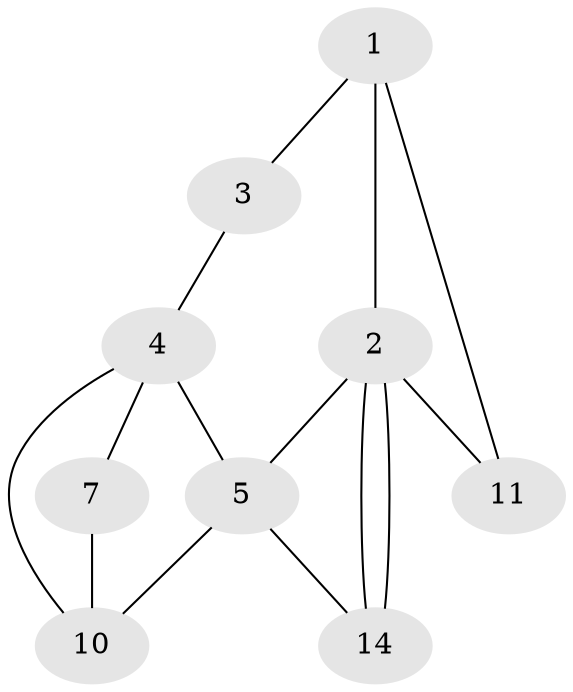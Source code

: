 // Generated by graph-tools (version 1.1) at 2025/46/02/15/25 05:46:28]
// undirected, 9 vertices, 14 edges
graph export_dot {
graph [start="1"]
  node [color=gray90,style=filled];
  1;
  2 [super="+12"];
  3 [super="+17"];
  4 [super="+6+16+18"];
  5 [super="+8+9"];
  7 [super="+15"];
  10 [super="+13+17+19+20"];
  11 [super="+6"];
  14;
  1 -- 2;
  1 -- 3;
  1 -- 11;
  2 -- 5;
  2 -- 11;
  2 -- 14;
  2 -- 14;
  3 -- 4;
  4 -- 5;
  4 -- 7;
  4 -- 10;
  5 -- 10;
  5 -- 14;
  7 -- 10;
}
